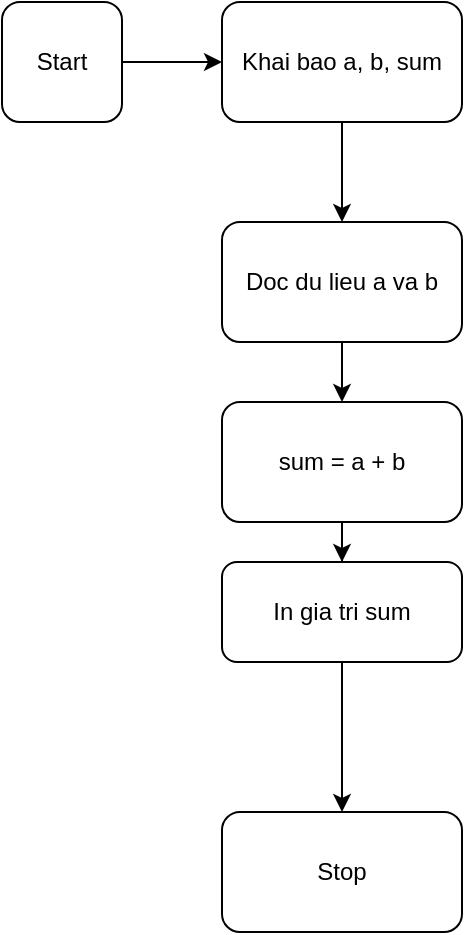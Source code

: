 <mxfile version="26.0.7">
  <diagram id="C5RBs43oDa-KdzZeNtuy" name="Page-1">
    <mxGraphModel dx="948" dy="612" grid="1" gridSize="10" guides="1" tooltips="1" connect="1" arrows="1" fold="1" page="1" pageScale="1" pageWidth="827" pageHeight="1169" math="0" shadow="0">
      <root>
        <mxCell id="WIyWlLk6GJQsqaUBKTNV-0" />
        <mxCell id="WIyWlLk6GJQsqaUBKTNV-1" parent="WIyWlLk6GJQsqaUBKTNV-0" />
        <mxCell id="mkzftAgll9rHKteIRa30-2" value="" style="edgeStyle=orthogonalEdgeStyle;rounded=0;orthogonalLoop=1;jettySize=auto;html=1;" edge="1" parent="WIyWlLk6GJQsqaUBKTNV-1" source="mkzftAgll9rHKteIRa30-0" target="mkzftAgll9rHKteIRa30-1">
          <mxGeometry relative="1" as="geometry" />
        </mxCell>
        <mxCell id="mkzftAgll9rHKteIRa30-0" value="Start" style="rounded=1;whiteSpace=wrap;html=1;" vertex="1" parent="WIyWlLk6GJQsqaUBKTNV-1">
          <mxGeometry x="150" y="90" width="60" height="60" as="geometry" />
        </mxCell>
        <mxCell id="mkzftAgll9rHKteIRa30-4" value="" style="edgeStyle=orthogonalEdgeStyle;rounded=0;orthogonalLoop=1;jettySize=auto;html=1;" edge="1" parent="WIyWlLk6GJQsqaUBKTNV-1" source="mkzftAgll9rHKteIRa30-1" target="mkzftAgll9rHKteIRa30-3">
          <mxGeometry relative="1" as="geometry" />
        </mxCell>
        <mxCell id="mkzftAgll9rHKteIRa30-1" value="Khai bao a, b, sum" style="whiteSpace=wrap;html=1;rounded=1;" vertex="1" parent="WIyWlLk6GJQsqaUBKTNV-1">
          <mxGeometry x="260" y="90" width="120" height="60" as="geometry" />
        </mxCell>
        <mxCell id="mkzftAgll9rHKteIRa30-6" value="" style="edgeStyle=orthogonalEdgeStyle;rounded=0;orthogonalLoop=1;jettySize=auto;html=1;" edge="1" parent="WIyWlLk6GJQsqaUBKTNV-1" source="mkzftAgll9rHKteIRa30-3" target="mkzftAgll9rHKteIRa30-5">
          <mxGeometry relative="1" as="geometry" />
        </mxCell>
        <mxCell id="mkzftAgll9rHKteIRa30-3" value="Doc du lieu a va b" style="whiteSpace=wrap;html=1;rounded=1;" vertex="1" parent="WIyWlLk6GJQsqaUBKTNV-1">
          <mxGeometry x="260" y="200" width="120" height="60" as="geometry" />
        </mxCell>
        <mxCell id="mkzftAgll9rHKteIRa30-8" value="" style="edgeStyle=orthogonalEdgeStyle;rounded=0;orthogonalLoop=1;jettySize=auto;html=1;" edge="1" parent="WIyWlLk6GJQsqaUBKTNV-1" source="mkzftAgll9rHKteIRa30-5" target="mkzftAgll9rHKteIRa30-7">
          <mxGeometry relative="1" as="geometry" />
        </mxCell>
        <mxCell id="mkzftAgll9rHKteIRa30-5" value="sum = a + b" style="whiteSpace=wrap;html=1;rounded=1;" vertex="1" parent="WIyWlLk6GJQsqaUBKTNV-1">
          <mxGeometry x="260" y="290" width="120" height="60" as="geometry" />
        </mxCell>
        <mxCell id="mkzftAgll9rHKteIRa30-10" value="" style="edgeStyle=orthogonalEdgeStyle;rounded=0;orthogonalLoop=1;jettySize=auto;html=1;" edge="1" parent="WIyWlLk6GJQsqaUBKTNV-1" source="mkzftAgll9rHKteIRa30-7" target="mkzftAgll9rHKteIRa30-9">
          <mxGeometry relative="1" as="geometry" />
        </mxCell>
        <mxCell id="mkzftAgll9rHKteIRa30-7" value="In gia tri sum" style="whiteSpace=wrap;html=1;rounded=1;" vertex="1" parent="WIyWlLk6GJQsqaUBKTNV-1">
          <mxGeometry x="260" y="370" width="120" height="50" as="geometry" />
        </mxCell>
        <mxCell id="mkzftAgll9rHKteIRa30-9" value="Stop" style="whiteSpace=wrap;html=1;rounded=1;" vertex="1" parent="WIyWlLk6GJQsqaUBKTNV-1">
          <mxGeometry x="260" y="495" width="120" height="60" as="geometry" />
        </mxCell>
      </root>
    </mxGraphModel>
  </diagram>
</mxfile>
